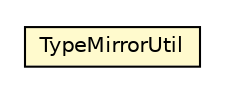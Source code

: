#!/usr/local/bin/dot
#
# Class diagram 
# Generated by UMLGraph version 5.1 (http://www.umlgraph.org/)
#

digraph G {
	edge [fontname="Helvetica",fontsize=10,labelfontname="Helvetica",labelfontsize=10];
	node [fontname="Helvetica",fontsize=10,shape=plaintext];
	nodesep=0.25;
	ranksep=0.5;
	// org.androidtransfuse.util.TypeMirrorUtil
	c54708 [label=<<table title="org.androidtransfuse.util.TypeMirrorUtil" border="0" cellborder="1" cellspacing="0" cellpadding="2" port="p" bgcolor="lemonChiffon" href="./TypeMirrorUtil.html">
		<tr><td><table border="0" cellspacing="0" cellpadding="1">
<tr><td align="center" balign="center"> TypeMirrorUtil </td></tr>
		</table></td></tr>
		</table>>, fontname="Helvetica", fontcolor="black", fontsize=10.0];
}

